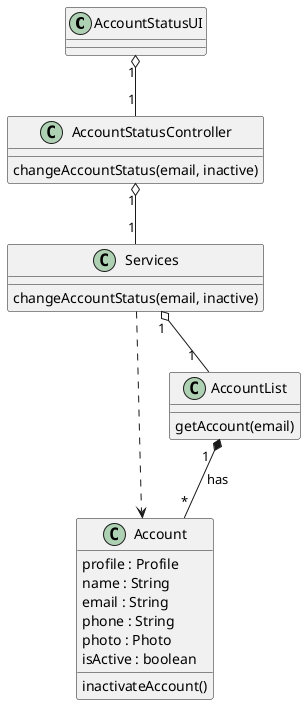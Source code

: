 @startuml

class AccountStatusUI {
}

class Account {
profile : Profile
name : String
email : String
phone : String
photo : Photo
isActive : boolean
inactivateAccount()
}

class AccountStatusController {
changeAccountStatus(email, inactive)
}

class Services {
changeAccountStatus(email, inactive)
}

class "AccountList" {
getAccount(email)
}

AccountStatusUI "1" o-- "1" AccountStatusController
AccountStatusController "1" o-- "1" Services
Services ..> Account
Services "1" o-- "1  " "AccountList"
AccountList "1  " *-- "*" Account : has

@enduml